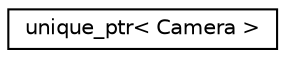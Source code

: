 digraph "Graphical Class Hierarchy"
{
 // INTERACTIVE_SVG=YES
 // LATEX_PDF_SIZE
  edge [fontname="Helvetica",fontsize="10",labelfontname="Helvetica",labelfontsize="10"];
  node [fontname="Helvetica",fontsize="10",shape=record];
  rankdir="LR";
  Node0 [label="unique_ptr\< Camera \>",height=0.2,width=0.4,color="black", fillcolor="white", style="filled",URL="$classstatic_01std_1_1unique__ptr_3_01_camera_01_4.html",tooltip=" "];
}
